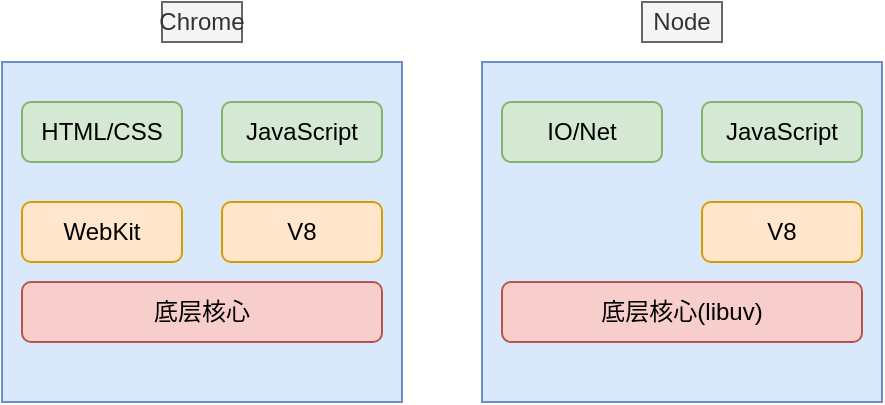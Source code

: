 <mxfile version="12.4.2" type="device" pages="1"><diagram id="UsxNtCmW-e_6nh9tMRak" name="Page-1"><mxGraphModel dx="946" dy="604" grid="1" gridSize="10" guides="1" tooltips="1" connect="1" arrows="1" fold="1" page="1" pageScale="1" pageWidth="827" pageHeight="1169" math="0" shadow="0"><root><mxCell id="0"/><mxCell id="1" parent="0"/><mxCell id="URNo1ZFW1AoBVKrYve6N-1" value="" style="rounded=0;whiteSpace=wrap;html=1;fillColor=#dae8fc;strokeColor=#6c8ebf;" vertex="1" parent="1"><mxGeometry x="120" y="80" width="200" height="170" as="geometry"/></mxCell><mxCell id="URNo1ZFW1AoBVKrYve6N-2" value="HTML/CSS" style="rounded=1;whiteSpace=wrap;html=1;fillColor=#d5e8d4;strokeColor=#82b366;" vertex="1" parent="1"><mxGeometry x="130" y="100" width="80" height="30" as="geometry"/></mxCell><mxCell id="URNo1ZFW1AoBVKrYve6N-3" value="JavaScript" style="rounded=1;whiteSpace=wrap;html=1;fillColor=#d5e8d4;strokeColor=#82b366;" vertex="1" parent="1"><mxGeometry x="230" y="100" width="80" height="30" as="geometry"/></mxCell><mxCell id="URNo1ZFW1AoBVKrYve6N-4" value="WebKit" style="rounded=1;whiteSpace=wrap;html=1;fillColor=#ffe6cc;strokeColor=#d79b00;" vertex="1" parent="1"><mxGeometry x="130" y="150" width="80" height="30" as="geometry"/></mxCell><mxCell id="URNo1ZFW1AoBVKrYve6N-5" value="V8" style="rounded=1;whiteSpace=wrap;html=1;fillColor=#ffe6cc;strokeColor=#d79b00;" vertex="1" parent="1"><mxGeometry x="230" y="150" width="80" height="30" as="geometry"/></mxCell><mxCell id="URNo1ZFW1AoBVKrYve6N-6" value="底层核心" style="rounded=1;whiteSpace=wrap;html=1;fillColor=#f8cecc;strokeColor=#b85450;" vertex="1" parent="1"><mxGeometry x="130" y="190" width="180" height="30" as="geometry"/></mxCell><mxCell id="URNo1ZFW1AoBVKrYve6N-7" value="" style="rounded=0;whiteSpace=wrap;html=1;fillColor=#dae8fc;strokeColor=#6c8ebf;" vertex="1" parent="1"><mxGeometry x="360" y="80" width="200" height="170" as="geometry"/></mxCell><mxCell id="URNo1ZFW1AoBVKrYve6N-8" value="IO/Net" style="rounded=1;whiteSpace=wrap;html=1;fillColor=#d5e8d4;strokeColor=#82b366;" vertex="1" parent="1"><mxGeometry x="370" y="100" width="80" height="30" as="geometry"/></mxCell><mxCell id="URNo1ZFW1AoBVKrYve6N-9" value="JavaScript" style="rounded=1;whiteSpace=wrap;html=1;fillColor=#d5e8d4;strokeColor=#82b366;" vertex="1" parent="1"><mxGeometry x="470" y="100" width="80" height="30" as="geometry"/></mxCell><mxCell id="URNo1ZFW1AoBVKrYve6N-11" value="V8" style="rounded=1;whiteSpace=wrap;html=1;fillColor=#ffe6cc;strokeColor=#d79b00;" vertex="1" parent="1"><mxGeometry x="470" y="150" width="80" height="30" as="geometry"/></mxCell><mxCell id="URNo1ZFW1AoBVKrYve6N-12" value="底层核心(libuv)" style="rounded=1;whiteSpace=wrap;html=1;fillColor=#f8cecc;strokeColor=#b85450;" vertex="1" parent="1"><mxGeometry x="370" y="190" width="180" height="30" as="geometry"/></mxCell><mxCell id="URNo1ZFW1AoBVKrYve6N-13" value="Chrome" style="text;html=1;strokeColor=#666666;fillColor=#f5f5f5;align=center;verticalAlign=middle;whiteSpace=wrap;rounded=0;fontColor=#333333;" vertex="1" parent="1"><mxGeometry x="200" y="50" width="40" height="20" as="geometry"/></mxCell><mxCell id="URNo1ZFW1AoBVKrYve6N-14" value="Node" style="text;html=1;strokeColor=#666666;fillColor=#f5f5f5;align=center;verticalAlign=middle;whiteSpace=wrap;rounded=0;fontColor=#333333;" vertex="1" parent="1"><mxGeometry x="440" y="50" width="40" height="20" as="geometry"/></mxCell></root></mxGraphModel></diagram></mxfile>